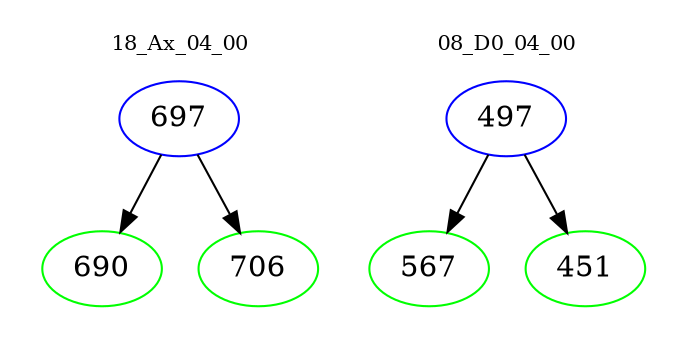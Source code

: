digraph{
subgraph cluster_0 {
color = white
label = "18_Ax_04_00";
fontsize=10;
T0_697 [label="697", color="blue"]
T0_697 -> T0_690 [color="black"]
T0_690 [label="690", color="green"]
T0_697 -> T0_706 [color="black"]
T0_706 [label="706", color="green"]
}
subgraph cluster_1 {
color = white
label = "08_D0_04_00";
fontsize=10;
T1_497 [label="497", color="blue"]
T1_497 -> T1_567 [color="black"]
T1_567 [label="567", color="green"]
T1_497 -> T1_451 [color="black"]
T1_451 [label="451", color="green"]
}
}
